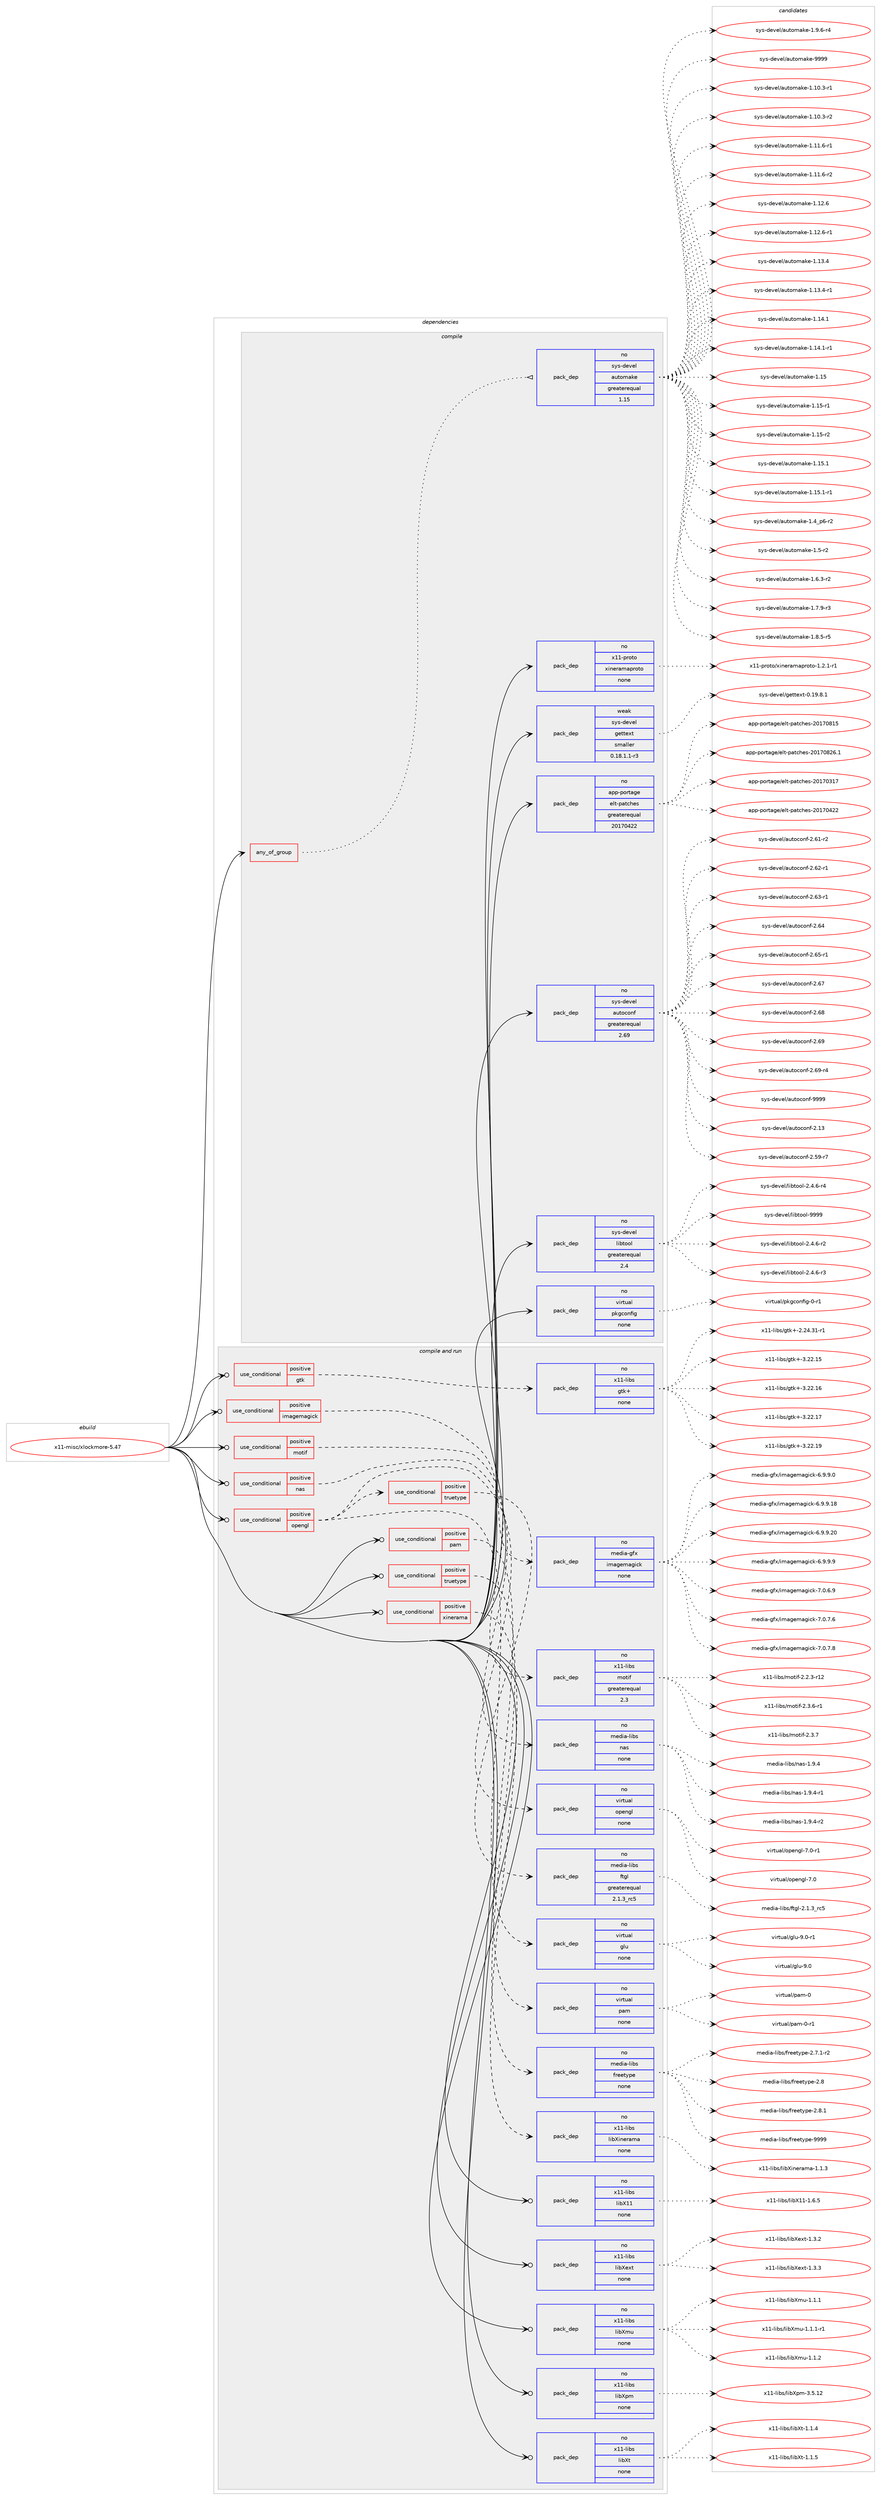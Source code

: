 digraph prolog {

# *************
# Graph options
# *************

newrank=true;
concentrate=true;
compound=true;
graph [rankdir=LR,fontname=Helvetica,fontsize=10,ranksep=1.5];#, ranksep=2.5, nodesep=0.2];
edge  [arrowhead=vee];
node  [fontname=Helvetica,fontsize=10];

# **********
# The ebuild
# **********

subgraph cluster_leftcol {
color=gray;
rank=same;
label=<<i>ebuild</i>>;
id [label="x11-misc/xlockmore-5.47", color=red, width=4, href="../x11-misc/xlockmore-5.47.svg"];
}

# ****************
# The dependencies
# ****************

subgraph cluster_midcol {
color=gray;
label=<<i>dependencies</i>>;
subgraph cluster_compile {
fillcolor="#eeeeee";
style=filled;
label=<<i>compile</i>>;
subgraph any9529 {
dependency525272 [label=<<TABLE BORDER="0" CELLBORDER="1" CELLSPACING="0" CELLPADDING="4"><TR><TD CELLPADDING="10">any_of_group</TD></TR></TABLE>>, shape=none, color=red];subgraph pack392001 {
dependency525273 [label=<<TABLE BORDER="0" CELLBORDER="1" CELLSPACING="0" CELLPADDING="4" WIDTH="220"><TR><TD ROWSPAN="6" CELLPADDING="30">pack_dep</TD></TR><TR><TD WIDTH="110">no</TD></TR><TR><TD>sys-devel</TD></TR><TR><TD>automake</TD></TR><TR><TD>greaterequal</TD></TR><TR><TD>1.15</TD></TR></TABLE>>, shape=none, color=blue];
}
dependency525272:e -> dependency525273:w [weight=20,style="dotted",arrowhead="oinv"];
}
id:e -> dependency525272:w [weight=20,style="solid",arrowhead="vee"];
subgraph pack392002 {
dependency525274 [label=<<TABLE BORDER="0" CELLBORDER="1" CELLSPACING="0" CELLPADDING="4" WIDTH="220"><TR><TD ROWSPAN="6" CELLPADDING="30">pack_dep</TD></TR><TR><TD WIDTH="110">no</TD></TR><TR><TD>app-portage</TD></TR><TR><TD>elt-patches</TD></TR><TR><TD>greaterequal</TD></TR><TR><TD>20170422</TD></TR></TABLE>>, shape=none, color=blue];
}
id:e -> dependency525274:w [weight=20,style="solid",arrowhead="vee"];
subgraph pack392003 {
dependency525275 [label=<<TABLE BORDER="0" CELLBORDER="1" CELLSPACING="0" CELLPADDING="4" WIDTH="220"><TR><TD ROWSPAN="6" CELLPADDING="30">pack_dep</TD></TR><TR><TD WIDTH="110">no</TD></TR><TR><TD>sys-devel</TD></TR><TR><TD>autoconf</TD></TR><TR><TD>greaterequal</TD></TR><TR><TD>2.69</TD></TR></TABLE>>, shape=none, color=blue];
}
id:e -> dependency525275:w [weight=20,style="solid",arrowhead="vee"];
subgraph pack392004 {
dependency525276 [label=<<TABLE BORDER="0" CELLBORDER="1" CELLSPACING="0" CELLPADDING="4" WIDTH="220"><TR><TD ROWSPAN="6" CELLPADDING="30">pack_dep</TD></TR><TR><TD WIDTH="110">no</TD></TR><TR><TD>sys-devel</TD></TR><TR><TD>libtool</TD></TR><TR><TD>greaterequal</TD></TR><TR><TD>2.4</TD></TR></TABLE>>, shape=none, color=blue];
}
id:e -> dependency525276:w [weight=20,style="solid",arrowhead="vee"];
subgraph pack392005 {
dependency525277 [label=<<TABLE BORDER="0" CELLBORDER="1" CELLSPACING="0" CELLPADDING="4" WIDTH="220"><TR><TD ROWSPAN="6" CELLPADDING="30">pack_dep</TD></TR><TR><TD WIDTH="110">no</TD></TR><TR><TD>virtual</TD></TR><TR><TD>pkgconfig</TD></TR><TR><TD>none</TD></TR><TR><TD></TD></TR></TABLE>>, shape=none, color=blue];
}
id:e -> dependency525277:w [weight=20,style="solid",arrowhead="vee"];
subgraph pack392006 {
dependency525278 [label=<<TABLE BORDER="0" CELLBORDER="1" CELLSPACING="0" CELLPADDING="4" WIDTH="220"><TR><TD ROWSPAN="6" CELLPADDING="30">pack_dep</TD></TR><TR><TD WIDTH="110">no</TD></TR><TR><TD>x11-proto</TD></TR><TR><TD>xineramaproto</TD></TR><TR><TD>none</TD></TR><TR><TD></TD></TR></TABLE>>, shape=none, color=blue];
}
id:e -> dependency525278:w [weight=20,style="solid",arrowhead="vee"];
subgraph pack392007 {
dependency525279 [label=<<TABLE BORDER="0" CELLBORDER="1" CELLSPACING="0" CELLPADDING="4" WIDTH="220"><TR><TD ROWSPAN="6" CELLPADDING="30">pack_dep</TD></TR><TR><TD WIDTH="110">weak</TD></TR><TR><TD>sys-devel</TD></TR><TR><TD>gettext</TD></TR><TR><TD>smaller</TD></TR><TR><TD>0.18.1.1-r3</TD></TR></TABLE>>, shape=none, color=blue];
}
id:e -> dependency525279:w [weight=20,style="solid",arrowhead="vee"];
}
subgraph cluster_compileandrun {
fillcolor="#eeeeee";
style=filled;
label=<<i>compile and run</i>>;
subgraph cond123399 {
dependency525280 [label=<<TABLE BORDER="0" CELLBORDER="1" CELLSPACING="0" CELLPADDING="4"><TR><TD ROWSPAN="3" CELLPADDING="10">use_conditional</TD></TR><TR><TD>positive</TD></TR><TR><TD>gtk</TD></TR></TABLE>>, shape=none, color=red];
subgraph pack392008 {
dependency525281 [label=<<TABLE BORDER="0" CELLBORDER="1" CELLSPACING="0" CELLPADDING="4" WIDTH="220"><TR><TD ROWSPAN="6" CELLPADDING="30">pack_dep</TD></TR><TR><TD WIDTH="110">no</TD></TR><TR><TD>x11-libs</TD></TR><TR><TD>gtk+</TD></TR><TR><TD>none</TD></TR><TR><TD></TD></TR></TABLE>>, shape=none, color=blue];
}
dependency525280:e -> dependency525281:w [weight=20,style="dashed",arrowhead="vee"];
}
id:e -> dependency525280:w [weight=20,style="solid",arrowhead="odotvee"];
subgraph cond123400 {
dependency525282 [label=<<TABLE BORDER="0" CELLBORDER="1" CELLSPACING="0" CELLPADDING="4"><TR><TD ROWSPAN="3" CELLPADDING="10">use_conditional</TD></TR><TR><TD>positive</TD></TR><TR><TD>imagemagick</TD></TR></TABLE>>, shape=none, color=red];
subgraph pack392009 {
dependency525283 [label=<<TABLE BORDER="0" CELLBORDER="1" CELLSPACING="0" CELLPADDING="4" WIDTH="220"><TR><TD ROWSPAN="6" CELLPADDING="30">pack_dep</TD></TR><TR><TD WIDTH="110">no</TD></TR><TR><TD>media-gfx</TD></TR><TR><TD>imagemagick</TD></TR><TR><TD>none</TD></TR><TR><TD></TD></TR></TABLE>>, shape=none, color=blue];
}
dependency525282:e -> dependency525283:w [weight=20,style="dashed",arrowhead="vee"];
}
id:e -> dependency525282:w [weight=20,style="solid",arrowhead="odotvee"];
subgraph cond123401 {
dependency525284 [label=<<TABLE BORDER="0" CELLBORDER="1" CELLSPACING="0" CELLPADDING="4"><TR><TD ROWSPAN="3" CELLPADDING="10">use_conditional</TD></TR><TR><TD>positive</TD></TR><TR><TD>motif</TD></TR></TABLE>>, shape=none, color=red];
subgraph pack392010 {
dependency525285 [label=<<TABLE BORDER="0" CELLBORDER="1" CELLSPACING="0" CELLPADDING="4" WIDTH="220"><TR><TD ROWSPAN="6" CELLPADDING="30">pack_dep</TD></TR><TR><TD WIDTH="110">no</TD></TR><TR><TD>x11-libs</TD></TR><TR><TD>motif</TD></TR><TR><TD>greaterequal</TD></TR><TR><TD>2.3</TD></TR></TABLE>>, shape=none, color=blue];
}
dependency525284:e -> dependency525285:w [weight=20,style="dashed",arrowhead="vee"];
}
id:e -> dependency525284:w [weight=20,style="solid",arrowhead="odotvee"];
subgraph cond123402 {
dependency525286 [label=<<TABLE BORDER="0" CELLBORDER="1" CELLSPACING="0" CELLPADDING="4"><TR><TD ROWSPAN="3" CELLPADDING="10">use_conditional</TD></TR><TR><TD>positive</TD></TR><TR><TD>nas</TD></TR></TABLE>>, shape=none, color=red];
subgraph pack392011 {
dependency525287 [label=<<TABLE BORDER="0" CELLBORDER="1" CELLSPACING="0" CELLPADDING="4" WIDTH="220"><TR><TD ROWSPAN="6" CELLPADDING="30">pack_dep</TD></TR><TR><TD WIDTH="110">no</TD></TR><TR><TD>media-libs</TD></TR><TR><TD>nas</TD></TR><TR><TD>none</TD></TR><TR><TD></TD></TR></TABLE>>, shape=none, color=blue];
}
dependency525286:e -> dependency525287:w [weight=20,style="dashed",arrowhead="vee"];
}
id:e -> dependency525286:w [weight=20,style="solid",arrowhead="odotvee"];
subgraph cond123403 {
dependency525288 [label=<<TABLE BORDER="0" CELLBORDER="1" CELLSPACING="0" CELLPADDING="4"><TR><TD ROWSPAN="3" CELLPADDING="10">use_conditional</TD></TR><TR><TD>positive</TD></TR><TR><TD>opengl</TD></TR></TABLE>>, shape=none, color=red];
subgraph pack392012 {
dependency525289 [label=<<TABLE BORDER="0" CELLBORDER="1" CELLSPACING="0" CELLPADDING="4" WIDTH="220"><TR><TD ROWSPAN="6" CELLPADDING="30">pack_dep</TD></TR><TR><TD WIDTH="110">no</TD></TR><TR><TD>virtual</TD></TR><TR><TD>opengl</TD></TR><TR><TD>none</TD></TR><TR><TD></TD></TR></TABLE>>, shape=none, color=blue];
}
dependency525288:e -> dependency525289:w [weight=20,style="dashed",arrowhead="vee"];
subgraph pack392013 {
dependency525290 [label=<<TABLE BORDER="0" CELLBORDER="1" CELLSPACING="0" CELLPADDING="4" WIDTH="220"><TR><TD ROWSPAN="6" CELLPADDING="30">pack_dep</TD></TR><TR><TD WIDTH="110">no</TD></TR><TR><TD>virtual</TD></TR><TR><TD>glu</TD></TR><TR><TD>none</TD></TR><TR><TD></TD></TR></TABLE>>, shape=none, color=blue];
}
dependency525288:e -> dependency525290:w [weight=20,style="dashed",arrowhead="vee"];
subgraph cond123404 {
dependency525291 [label=<<TABLE BORDER="0" CELLBORDER="1" CELLSPACING="0" CELLPADDING="4"><TR><TD ROWSPAN="3" CELLPADDING="10">use_conditional</TD></TR><TR><TD>positive</TD></TR><TR><TD>truetype</TD></TR></TABLE>>, shape=none, color=red];
subgraph pack392014 {
dependency525292 [label=<<TABLE BORDER="0" CELLBORDER="1" CELLSPACING="0" CELLPADDING="4" WIDTH="220"><TR><TD ROWSPAN="6" CELLPADDING="30">pack_dep</TD></TR><TR><TD WIDTH="110">no</TD></TR><TR><TD>media-libs</TD></TR><TR><TD>ftgl</TD></TR><TR><TD>greaterequal</TD></TR><TR><TD>2.1.3_rc5</TD></TR></TABLE>>, shape=none, color=blue];
}
dependency525291:e -> dependency525292:w [weight=20,style="dashed",arrowhead="vee"];
}
dependency525288:e -> dependency525291:w [weight=20,style="dashed",arrowhead="vee"];
}
id:e -> dependency525288:w [weight=20,style="solid",arrowhead="odotvee"];
subgraph cond123405 {
dependency525293 [label=<<TABLE BORDER="0" CELLBORDER="1" CELLSPACING="0" CELLPADDING="4"><TR><TD ROWSPAN="3" CELLPADDING="10">use_conditional</TD></TR><TR><TD>positive</TD></TR><TR><TD>pam</TD></TR></TABLE>>, shape=none, color=red];
subgraph pack392015 {
dependency525294 [label=<<TABLE BORDER="0" CELLBORDER="1" CELLSPACING="0" CELLPADDING="4" WIDTH="220"><TR><TD ROWSPAN="6" CELLPADDING="30">pack_dep</TD></TR><TR><TD WIDTH="110">no</TD></TR><TR><TD>virtual</TD></TR><TR><TD>pam</TD></TR><TR><TD>none</TD></TR><TR><TD></TD></TR></TABLE>>, shape=none, color=blue];
}
dependency525293:e -> dependency525294:w [weight=20,style="dashed",arrowhead="vee"];
}
id:e -> dependency525293:w [weight=20,style="solid",arrowhead="odotvee"];
subgraph cond123406 {
dependency525295 [label=<<TABLE BORDER="0" CELLBORDER="1" CELLSPACING="0" CELLPADDING="4"><TR><TD ROWSPAN="3" CELLPADDING="10">use_conditional</TD></TR><TR><TD>positive</TD></TR><TR><TD>truetype</TD></TR></TABLE>>, shape=none, color=red];
subgraph pack392016 {
dependency525296 [label=<<TABLE BORDER="0" CELLBORDER="1" CELLSPACING="0" CELLPADDING="4" WIDTH="220"><TR><TD ROWSPAN="6" CELLPADDING="30">pack_dep</TD></TR><TR><TD WIDTH="110">no</TD></TR><TR><TD>media-libs</TD></TR><TR><TD>freetype</TD></TR><TR><TD>none</TD></TR><TR><TD></TD></TR></TABLE>>, shape=none, color=blue];
}
dependency525295:e -> dependency525296:w [weight=20,style="dashed",arrowhead="vee"];
}
id:e -> dependency525295:w [weight=20,style="solid",arrowhead="odotvee"];
subgraph cond123407 {
dependency525297 [label=<<TABLE BORDER="0" CELLBORDER="1" CELLSPACING="0" CELLPADDING="4"><TR><TD ROWSPAN="3" CELLPADDING="10">use_conditional</TD></TR><TR><TD>positive</TD></TR><TR><TD>xinerama</TD></TR></TABLE>>, shape=none, color=red];
subgraph pack392017 {
dependency525298 [label=<<TABLE BORDER="0" CELLBORDER="1" CELLSPACING="0" CELLPADDING="4" WIDTH="220"><TR><TD ROWSPAN="6" CELLPADDING="30">pack_dep</TD></TR><TR><TD WIDTH="110">no</TD></TR><TR><TD>x11-libs</TD></TR><TR><TD>libXinerama</TD></TR><TR><TD>none</TD></TR><TR><TD></TD></TR></TABLE>>, shape=none, color=blue];
}
dependency525297:e -> dependency525298:w [weight=20,style="dashed",arrowhead="vee"];
}
id:e -> dependency525297:w [weight=20,style="solid",arrowhead="odotvee"];
subgraph pack392018 {
dependency525299 [label=<<TABLE BORDER="0" CELLBORDER="1" CELLSPACING="0" CELLPADDING="4" WIDTH="220"><TR><TD ROWSPAN="6" CELLPADDING="30">pack_dep</TD></TR><TR><TD WIDTH="110">no</TD></TR><TR><TD>x11-libs</TD></TR><TR><TD>libX11</TD></TR><TR><TD>none</TD></TR><TR><TD></TD></TR></TABLE>>, shape=none, color=blue];
}
id:e -> dependency525299:w [weight=20,style="solid",arrowhead="odotvee"];
subgraph pack392019 {
dependency525300 [label=<<TABLE BORDER="0" CELLBORDER="1" CELLSPACING="0" CELLPADDING="4" WIDTH="220"><TR><TD ROWSPAN="6" CELLPADDING="30">pack_dep</TD></TR><TR><TD WIDTH="110">no</TD></TR><TR><TD>x11-libs</TD></TR><TR><TD>libXext</TD></TR><TR><TD>none</TD></TR><TR><TD></TD></TR></TABLE>>, shape=none, color=blue];
}
id:e -> dependency525300:w [weight=20,style="solid",arrowhead="odotvee"];
subgraph pack392020 {
dependency525301 [label=<<TABLE BORDER="0" CELLBORDER="1" CELLSPACING="0" CELLPADDING="4" WIDTH="220"><TR><TD ROWSPAN="6" CELLPADDING="30">pack_dep</TD></TR><TR><TD WIDTH="110">no</TD></TR><TR><TD>x11-libs</TD></TR><TR><TD>libXmu</TD></TR><TR><TD>none</TD></TR><TR><TD></TD></TR></TABLE>>, shape=none, color=blue];
}
id:e -> dependency525301:w [weight=20,style="solid",arrowhead="odotvee"];
subgraph pack392021 {
dependency525302 [label=<<TABLE BORDER="0" CELLBORDER="1" CELLSPACING="0" CELLPADDING="4" WIDTH="220"><TR><TD ROWSPAN="6" CELLPADDING="30">pack_dep</TD></TR><TR><TD WIDTH="110">no</TD></TR><TR><TD>x11-libs</TD></TR><TR><TD>libXpm</TD></TR><TR><TD>none</TD></TR><TR><TD></TD></TR></TABLE>>, shape=none, color=blue];
}
id:e -> dependency525302:w [weight=20,style="solid",arrowhead="odotvee"];
subgraph pack392022 {
dependency525303 [label=<<TABLE BORDER="0" CELLBORDER="1" CELLSPACING="0" CELLPADDING="4" WIDTH="220"><TR><TD ROWSPAN="6" CELLPADDING="30">pack_dep</TD></TR><TR><TD WIDTH="110">no</TD></TR><TR><TD>x11-libs</TD></TR><TR><TD>libXt</TD></TR><TR><TD>none</TD></TR><TR><TD></TD></TR></TABLE>>, shape=none, color=blue];
}
id:e -> dependency525303:w [weight=20,style="solid",arrowhead="odotvee"];
}
subgraph cluster_run {
fillcolor="#eeeeee";
style=filled;
label=<<i>run</i>>;
}
}

# **************
# The candidates
# **************

subgraph cluster_choices {
rank=same;
color=gray;
label=<<i>candidates</i>>;

subgraph choice392001 {
color=black;
nodesep=1;
choice11512111545100101118101108479711711611110997107101454946494846514511449 [label="sys-devel/automake-1.10.3-r1", color=red, width=4,href="../sys-devel/automake-1.10.3-r1.svg"];
choice11512111545100101118101108479711711611110997107101454946494846514511450 [label="sys-devel/automake-1.10.3-r2", color=red, width=4,href="../sys-devel/automake-1.10.3-r2.svg"];
choice11512111545100101118101108479711711611110997107101454946494946544511449 [label="sys-devel/automake-1.11.6-r1", color=red, width=4,href="../sys-devel/automake-1.11.6-r1.svg"];
choice11512111545100101118101108479711711611110997107101454946494946544511450 [label="sys-devel/automake-1.11.6-r2", color=red, width=4,href="../sys-devel/automake-1.11.6-r2.svg"];
choice1151211154510010111810110847971171161111099710710145494649504654 [label="sys-devel/automake-1.12.6", color=red, width=4,href="../sys-devel/automake-1.12.6.svg"];
choice11512111545100101118101108479711711611110997107101454946495046544511449 [label="sys-devel/automake-1.12.6-r1", color=red, width=4,href="../sys-devel/automake-1.12.6-r1.svg"];
choice1151211154510010111810110847971171161111099710710145494649514652 [label="sys-devel/automake-1.13.4", color=red, width=4,href="../sys-devel/automake-1.13.4.svg"];
choice11512111545100101118101108479711711611110997107101454946495146524511449 [label="sys-devel/automake-1.13.4-r1", color=red, width=4,href="../sys-devel/automake-1.13.4-r1.svg"];
choice1151211154510010111810110847971171161111099710710145494649524649 [label="sys-devel/automake-1.14.1", color=red, width=4,href="../sys-devel/automake-1.14.1.svg"];
choice11512111545100101118101108479711711611110997107101454946495246494511449 [label="sys-devel/automake-1.14.1-r1", color=red, width=4,href="../sys-devel/automake-1.14.1-r1.svg"];
choice115121115451001011181011084797117116111109971071014549464953 [label="sys-devel/automake-1.15", color=red, width=4,href="../sys-devel/automake-1.15.svg"];
choice1151211154510010111810110847971171161111099710710145494649534511449 [label="sys-devel/automake-1.15-r1", color=red, width=4,href="../sys-devel/automake-1.15-r1.svg"];
choice1151211154510010111810110847971171161111099710710145494649534511450 [label="sys-devel/automake-1.15-r2", color=red, width=4,href="../sys-devel/automake-1.15-r2.svg"];
choice1151211154510010111810110847971171161111099710710145494649534649 [label="sys-devel/automake-1.15.1", color=red, width=4,href="../sys-devel/automake-1.15.1.svg"];
choice11512111545100101118101108479711711611110997107101454946495346494511449 [label="sys-devel/automake-1.15.1-r1", color=red, width=4,href="../sys-devel/automake-1.15.1-r1.svg"];
choice115121115451001011181011084797117116111109971071014549465295112544511450 [label="sys-devel/automake-1.4_p6-r2", color=red, width=4,href="../sys-devel/automake-1.4_p6-r2.svg"];
choice11512111545100101118101108479711711611110997107101454946534511450 [label="sys-devel/automake-1.5-r2", color=red, width=4,href="../sys-devel/automake-1.5-r2.svg"];
choice115121115451001011181011084797117116111109971071014549465446514511450 [label="sys-devel/automake-1.6.3-r2", color=red, width=4,href="../sys-devel/automake-1.6.3-r2.svg"];
choice115121115451001011181011084797117116111109971071014549465546574511451 [label="sys-devel/automake-1.7.9-r3", color=red, width=4,href="../sys-devel/automake-1.7.9-r3.svg"];
choice115121115451001011181011084797117116111109971071014549465646534511453 [label="sys-devel/automake-1.8.5-r5", color=red, width=4,href="../sys-devel/automake-1.8.5-r5.svg"];
choice115121115451001011181011084797117116111109971071014549465746544511452 [label="sys-devel/automake-1.9.6-r4", color=red, width=4,href="../sys-devel/automake-1.9.6-r4.svg"];
choice115121115451001011181011084797117116111109971071014557575757 [label="sys-devel/automake-9999", color=red, width=4,href="../sys-devel/automake-9999.svg"];
dependency525273:e -> choice11512111545100101118101108479711711611110997107101454946494846514511449:w [style=dotted,weight="100"];
dependency525273:e -> choice11512111545100101118101108479711711611110997107101454946494846514511450:w [style=dotted,weight="100"];
dependency525273:e -> choice11512111545100101118101108479711711611110997107101454946494946544511449:w [style=dotted,weight="100"];
dependency525273:e -> choice11512111545100101118101108479711711611110997107101454946494946544511450:w [style=dotted,weight="100"];
dependency525273:e -> choice1151211154510010111810110847971171161111099710710145494649504654:w [style=dotted,weight="100"];
dependency525273:e -> choice11512111545100101118101108479711711611110997107101454946495046544511449:w [style=dotted,weight="100"];
dependency525273:e -> choice1151211154510010111810110847971171161111099710710145494649514652:w [style=dotted,weight="100"];
dependency525273:e -> choice11512111545100101118101108479711711611110997107101454946495146524511449:w [style=dotted,weight="100"];
dependency525273:e -> choice1151211154510010111810110847971171161111099710710145494649524649:w [style=dotted,weight="100"];
dependency525273:e -> choice11512111545100101118101108479711711611110997107101454946495246494511449:w [style=dotted,weight="100"];
dependency525273:e -> choice115121115451001011181011084797117116111109971071014549464953:w [style=dotted,weight="100"];
dependency525273:e -> choice1151211154510010111810110847971171161111099710710145494649534511449:w [style=dotted,weight="100"];
dependency525273:e -> choice1151211154510010111810110847971171161111099710710145494649534511450:w [style=dotted,weight="100"];
dependency525273:e -> choice1151211154510010111810110847971171161111099710710145494649534649:w [style=dotted,weight="100"];
dependency525273:e -> choice11512111545100101118101108479711711611110997107101454946495346494511449:w [style=dotted,weight="100"];
dependency525273:e -> choice115121115451001011181011084797117116111109971071014549465295112544511450:w [style=dotted,weight="100"];
dependency525273:e -> choice11512111545100101118101108479711711611110997107101454946534511450:w [style=dotted,weight="100"];
dependency525273:e -> choice115121115451001011181011084797117116111109971071014549465446514511450:w [style=dotted,weight="100"];
dependency525273:e -> choice115121115451001011181011084797117116111109971071014549465546574511451:w [style=dotted,weight="100"];
dependency525273:e -> choice115121115451001011181011084797117116111109971071014549465646534511453:w [style=dotted,weight="100"];
dependency525273:e -> choice115121115451001011181011084797117116111109971071014549465746544511452:w [style=dotted,weight="100"];
dependency525273:e -> choice115121115451001011181011084797117116111109971071014557575757:w [style=dotted,weight="100"];
}
subgraph choice392002 {
color=black;
nodesep=1;
choice97112112451121111141169710310147101108116451129711699104101115455048495548514955 [label="app-portage/elt-patches-20170317", color=red, width=4,href="../app-portage/elt-patches-20170317.svg"];
choice97112112451121111141169710310147101108116451129711699104101115455048495548525050 [label="app-portage/elt-patches-20170422", color=red, width=4,href="../app-portage/elt-patches-20170422.svg"];
choice97112112451121111141169710310147101108116451129711699104101115455048495548564953 [label="app-portage/elt-patches-20170815", color=red, width=4,href="../app-portage/elt-patches-20170815.svg"];
choice971121124511211111411697103101471011081164511297116991041011154550484955485650544649 [label="app-portage/elt-patches-20170826.1", color=red, width=4,href="../app-portage/elt-patches-20170826.1.svg"];
dependency525274:e -> choice97112112451121111141169710310147101108116451129711699104101115455048495548514955:w [style=dotted,weight="100"];
dependency525274:e -> choice97112112451121111141169710310147101108116451129711699104101115455048495548525050:w [style=dotted,weight="100"];
dependency525274:e -> choice97112112451121111141169710310147101108116451129711699104101115455048495548564953:w [style=dotted,weight="100"];
dependency525274:e -> choice971121124511211111411697103101471011081164511297116991041011154550484955485650544649:w [style=dotted,weight="100"];
}
subgraph choice392003 {
color=black;
nodesep=1;
choice115121115451001011181011084797117116111991111101024550464951 [label="sys-devel/autoconf-2.13", color=red, width=4,href="../sys-devel/autoconf-2.13.svg"];
choice1151211154510010111810110847971171161119911111010245504653574511455 [label="sys-devel/autoconf-2.59-r7", color=red, width=4,href="../sys-devel/autoconf-2.59-r7.svg"];
choice1151211154510010111810110847971171161119911111010245504654494511450 [label="sys-devel/autoconf-2.61-r2", color=red, width=4,href="../sys-devel/autoconf-2.61-r2.svg"];
choice1151211154510010111810110847971171161119911111010245504654504511449 [label="sys-devel/autoconf-2.62-r1", color=red, width=4,href="../sys-devel/autoconf-2.62-r1.svg"];
choice1151211154510010111810110847971171161119911111010245504654514511449 [label="sys-devel/autoconf-2.63-r1", color=red, width=4,href="../sys-devel/autoconf-2.63-r1.svg"];
choice115121115451001011181011084797117116111991111101024550465452 [label="sys-devel/autoconf-2.64", color=red, width=4,href="../sys-devel/autoconf-2.64.svg"];
choice1151211154510010111810110847971171161119911111010245504654534511449 [label="sys-devel/autoconf-2.65-r1", color=red, width=4,href="../sys-devel/autoconf-2.65-r1.svg"];
choice115121115451001011181011084797117116111991111101024550465455 [label="sys-devel/autoconf-2.67", color=red, width=4,href="../sys-devel/autoconf-2.67.svg"];
choice115121115451001011181011084797117116111991111101024550465456 [label="sys-devel/autoconf-2.68", color=red, width=4,href="../sys-devel/autoconf-2.68.svg"];
choice115121115451001011181011084797117116111991111101024550465457 [label="sys-devel/autoconf-2.69", color=red, width=4,href="../sys-devel/autoconf-2.69.svg"];
choice1151211154510010111810110847971171161119911111010245504654574511452 [label="sys-devel/autoconf-2.69-r4", color=red, width=4,href="../sys-devel/autoconf-2.69-r4.svg"];
choice115121115451001011181011084797117116111991111101024557575757 [label="sys-devel/autoconf-9999", color=red, width=4,href="../sys-devel/autoconf-9999.svg"];
dependency525275:e -> choice115121115451001011181011084797117116111991111101024550464951:w [style=dotted,weight="100"];
dependency525275:e -> choice1151211154510010111810110847971171161119911111010245504653574511455:w [style=dotted,weight="100"];
dependency525275:e -> choice1151211154510010111810110847971171161119911111010245504654494511450:w [style=dotted,weight="100"];
dependency525275:e -> choice1151211154510010111810110847971171161119911111010245504654504511449:w [style=dotted,weight="100"];
dependency525275:e -> choice1151211154510010111810110847971171161119911111010245504654514511449:w [style=dotted,weight="100"];
dependency525275:e -> choice115121115451001011181011084797117116111991111101024550465452:w [style=dotted,weight="100"];
dependency525275:e -> choice1151211154510010111810110847971171161119911111010245504654534511449:w [style=dotted,weight="100"];
dependency525275:e -> choice115121115451001011181011084797117116111991111101024550465455:w [style=dotted,weight="100"];
dependency525275:e -> choice115121115451001011181011084797117116111991111101024550465456:w [style=dotted,weight="100"];
dependency525275:e -> choice115121115451001011181011084797117116111991111101024550465457:w [style=dotted,weight="100"];
dependency525275:e -> choice1151211154510010111810110847971171161119911111010245504654574511452:w [style=dotted,weight="100"];
dependency525275:e -> choice115121115451001011181011084797117116111991111101024557575757:w [style=dotted,weight="100"];
}
subgraph choice392004 {
color=black;
nodesep=1;
choice1151211154510010111810110847108105981161111111084550465246544511450 [label="sys-devel/libtool-2.4.6-r2", color=red, width=4,href="../sys-devel/libtool-2.4.6-r2.svg"];
choice1151211154510010111810110847108105981161111111084550465246544511451 [label="sys-devel/libtool-2.4.6-r3", color=red, width=4,href="../sys-devel/libtool-2.4.6-r3.svg"];
choice1151211154510010111810110847108105981161111111084550465246544511452 [label="sys-devel/libtool-2.4.6-r4", color=red, width=4,href="../sys-devel/libtool-2.4.6-r4.svg"];
choice1151211154510010111810110847108105981161111111084557575757 [label="sys-devel/libtool-9999", color=red, width=4,href="../sys-devel/libtool-9999.svg"];
dependency525276:e -> choice1151211154510010111810110847108105981161111111084550465246544511450:w [style=dotted,weight="100"];
dependency525276:e -> choice1151211154510010111810110847108105981161111111084550465246544511451:w [style=dotted,weight="100"];
dependency525276:e -> choice1151211154510010111810110847108105981161111111084550465246544511452:w [style=dotted,weight="100"];
dependency525276:e -> choice1151211154510010111810110847108105981161111111084557575757:w [style=dotted,weight="100"];
}
subgraph choice392005 {
color=black;
nodesep=1;
choice11810511411611797108471121071039911111010210510345484511449 [label="virtual/pkgconfig-0-r1", color=red, width=4,href="../virtual/pkgconfig-0-r1.svg"];
dependency525277:e -> choice11810511411611797108471121071039911111010210510345484511449:w [style=dotted,weight="100"];
}
subgraph choice392006 {
color=black;
nodesep=1;
choice1204949451121141111161114712010511010111497109971121141111161114549465046494511449 [label="x11-proto/xineramaproto-1.2.1-r1", color=red, width=4,href="../x11-proto/xineramaproto-1.2.1-r1.svg"];
dependency525278:e -> choice1204949451121141111161114712010511010111497109971121141111161114549465046494511449:w [style=dotted,weight="100"];
}
subgraph choice392007 {
color=black;
nodesep=1;
choice1151211154510010111810110847103101116116101120116454846495746564649 [label="sys-devel/gettext-0.19.8.1", color=red, width=4,href="../sys-devel/gettext-0.19.8.1.svg"];
dependency525279:e -> choice1151211154510010111810110847103101116116101120116454846495746564649:w [style=dotted,weight="100"];
}
subgraph choice392008 {
color=black;
nodesep=1;
choice12049494510810598115471031161074345504650524651494511449 [label="x11-libs/gtk+-2.24.31-r1", color=red, width=4,href="../x11-libs/gtk+-2.24.31-r1.svg"];
choice1204949451081059811547103116107434551465050464953 [label="x11-libs/gtk+-3.22.15", color=red, width=4,href="../x11-libs/gtk+-3.22.15.svg"];
choice1204949451081059811547103116107434551465050464954 [label="x11-libs/gtk+-3.22.16", color=red, width=4,href="../x11-libs/gtk+-3.22.16.svg"];
choice1204949451081059811547103116107434551465050464955 [label="x11-libs/gtk+-3.22.17", color=red, width=4,href="../x11-libs/gtk+-3.22.17.svg"];
choice1204949451081059811547103116107434551465050464957 [label="x11-libs/gtk+-3.22.19", color=red, width=4,href="../x11-libs/gtk+-3.22.19.svg"];
dependency525281:e -> choice12049494510810598115471031161074345504650524651494511449:w [style=dotted,weight="100"];
dependency525281:e -> choice1204949451081059811547103116107434551465050464953:w [style=dotted,weight="100"];
dependency525281:e -> choice1204949451081059811547103116107434551465050464954:w [style=dotted,weight="100"];
dependency525281:e -> choice1204949451081059811547103116107434551465050464955:w [style=dotted,weight="100"];
dependency525281:e -> choice1204949451081059811547103116107434551465050464957:w [style=dotted,weight="100"];
}
subgraph choice392009 {
color=black;
nodesep=1;
choice1091011001059745103102120471051099710310110997103105991074554465746574648 [label="media-gfx/imagemagick-6.9.9.0", color=red, width=4,href="../media-gfx/imagemagick-6.9.9.0.svg"];
choice109101100105974510310212047105109971031011099710310599107455446574657464956 [label="media-gfx/imagemagick-6.9.9.18", color=red, width=4,href="../media-gfx/imagemagick-6.9.9.18.svg"];
choice109101100105974510310212047105109971031011099710310599107455446574657465048 [label="media-gfx/imagemagick-6.9.9.20", color=red, width=4,href="../media-gfx/imagemagick-6.9.9.20.svg"];
choice1091011001059745103102120471051099710310110997103105991074554465746574657 [label="media-gfx/imagemagick-6.9.9.9", color=red, width=4,href="../media-gfx/imagemagick-6.9.9.9.svg"];
choice1091011001059745103102120471051099710310110997103105991074555464846544657 [label="media-gfx/imagemagick-7.0.6.9", color=red, width=4,href="../media-gfx/imagemagick-7.0.6.9.svg"];
choice1091011001059745103102120471051099710310110997103105991074555464846554654 [label="media-gfx/imagemagick-7.0.7.6", color=red, width=4,href="../media-gfx/imagemagick-7.0.7.6.svg"];
choice1091011001059745103102120471051099710310110997103105991074555464846554656 [label="media-gfx/imagemagick-7.0.7.8", color=red, width=4,href="../media-gfx/imagemagick-7.0.7.8.svg"];
dependency525283:e -> choice1091011001059745103102120471051099710310110997103105991074554465746574648:w [style=dotted,weight="100"];
dependency525283:e -> choice109101100105974510310212047105109971031011099710310599107455446574657464956:w [style=dotted,weight="100"];
dependency525283:e -> choice109101100105974510310212047105109971031011099710310599107455446574657465048:w [style=dotted,weight="100"];
dependency525283:e -> choice1091011001059745103102120471051099710310110997103105991074554465746574657:w [style=dotted,weight="100"];
dependency525283:e -> choice1091011001059745103102120471051099710310110997103105991074555464846544657:w [style=dotted,weight="100"];
dependency525283:e -> choice1091011001059745103102120471051099710310110997103105991074555464846554654:w [style=dotted,weight="100"];
dependency525283:e -> choice1091011001059745103102120471051099710310110997103105991074555464846554656:w [style=dotted,weight="100"];
}
subgraph choice392010 {
color=black;
nodesep=1;
choice1204949451081059811547109111116105102455046504651451144950 [label="x11-libs/motif-2.2.3-r12", color=red, width=4,href="../x11-libs/motif-2.2.3-r12.svg"];
choice12049494510810598115471091111161051024550465146544511449 [label="x11-libs/motif-2.3.6-r1", color=red, width=4,href="../x11-libs/motif-2.3.6-r1.svg"];
choice1204949451081059811547109111116105102455046514655 [label="x11-libs/motif-2.3.7", color=red, width=4,href="../x11-libs/motif-2.3.7.svg"];
dependency525285:e -> choice1204949451081059811547109111116105102455046504651451144950:w [style=dotted,weight="100"];
dependency525285:e -> choice12049494510810598115471091111161051024550465146544511449:w [style=dotted,weight="100"];
dependency525285:e -> choice1204949451081059811547109111116105102455046514655:w [style=dotted,weight="100"];
}
subgraph choice392011 {
color=black;
nodesep=1;
choice1091011001059745108105981154711097115454946574652 [label="media-libs/nas-1.9.4", color=red, width=4,href="../media-libs/nas-1.9.4.svg"];
choice10910110010597451081059811547110971154549465746524511449 [label="media-libs/nas-1.9.4-r1", color=red, width=4,href="../media-libs/nas-1.9.4-r1.svg"];
choice10910110010597451081059811547110971154549465746524511450 [label="media-libs/nas-1.9.4-r2", color=red, width=4,href="../media-libs/nas-1.9.4-r2.svg"];
dependency525287:e -> choice1091011001059745108105981154711097115454946574652:w [style=dotted,weight="100"];
dependency525287:e -> choice10910110010597451081059811547110971154549465746524511449:w [style=dotted,weight="100"];
dependency525287:e -> choice10910110010597451081059811547110971154549465746524511450:w [style=dotted,weight="100"];
}
subgraph choice392012 {
color=black;
nodesep=1;
choice118105114116117971084711111210111010310845554648 [label="virtual/opengl-7.0", color=red, width=4,href="../virtual/opengl-7.0.svg"];
choice1181051141161179710847111112101110103108455546484511449 [label="virtual/opengl-7.0-r1", color=red, width=4,href="../virtual/opengl-7.0-r1.svg"];
dependency525289:e -> choice118105114116117971084711111210111010310845554648:w [style=dotted,weight="100"];
dependency525289:e -> choice1181051141161179710847111112101110103108455546484511449:w [style=dotted,weight="100"];
}
subgraph choice392013 {
color=black;
nodesep=1;
choice118105114116117971084710310811745574648 [label="virtual/glu-9.0", color=red, width=4,href="../virtual/glu-9.0.svg"];
choice1181051141161179710847103108117455746484511449 [label="virtual/glu-9.0-r1", color=red, width=4,href="../virtual/glu-9.0-r1.svg"];
dependency525290:e -> choice118105114116117971084710310811745574648:w [style=dotted,weight="100"];
dependency525290:e -> choice1181051141161179710847103108117455746484511449:w [style=dotted,weight="100"];
}
subgraph choice392014 {
color=black;
nodesep=1;
choice10910110010597451081059811547102116103108455046494651951149953 [label="media-libs/ftgl-2.1.3_rc5", color=red, width=4,href="../media-libs/ftgl-2.1.3_rc5.svg"];
dependency525292:e -> choice10910110010597451081059811547102116103108455046494651951149953:w [style=dotted,weight="100"];
}
subgraph choice392015 {
color=black;
nodesep=1;
choice1181051141161179710847112971094548 [label="virtual/pam-0", color=red, width=4,href="../virtual/pam-0.svg"];
choice11810511411611797108471129710945484511449 [label="virtual/pam-0-r1", color=red, width=4,href="../virtual/pam-0-r1.svg"];
dependency525294:e -> choice1181051141161179710847112971094548:w [style=dotted,weight="100"];
dependency525294:e -> choice11810511411611797108471129710945484511449:w [style=dotted,weight="100"];
}
subgraph choice392016 {
color=black;
nodesep=1;
choice109101100105974510810598115471021141011011161211121014550465546494511450 [label="media-libs/freetype-2.7.1-r2", color=red, width=4,href="../media-libs/freetype-2.7.1-r2.svg"];
choice1091011001059745108105981154710211410110111612111210145504656 [label="media-libs/freetype-2.8", color=red, width=4,href="../media-libs/freetype-2.8.svg"];
choice10910110010597451081059811547102114101101116121112101455046564649 [label="media-libs/freetype-2.8.1", color=red, width=4,href="../media-libs/freetype-2.8.1.svg"];
choice109101100105974510810598115471021141011011161211121014557575757 [label="media-libs/freetype-9999", color=red, width=4,href="../media-libs/freetype-9999.svg"];
dependency525296:e -> choice109101100105974510810598115471021141011011161211121014550465546494511450:w [style=dotted,weight="100"];
dependency525296:e -> choice1091011001059745108105981154710211410110111612111210145504656:w [style=dotted,weight="100"];
dependency525296:e -> choice10910110010597451081059811547102114101101116121112101455046564649:w [style=dotted,weight="100"];
dependency525296:e -> choice109101100105974510810598115471021141011011161211121014557575757:w [style=dotted,weight="100"];
}
subgraph choice392017 {
color=black;
nodesep=1;
choice120494945108105981154710810598881051101011149710997454946494651 [label="x11-libs/libXinerama-1.1.3", color=red, width=4,href="../x11-libs/libXinerama-1.1.3.svg"];
dependency525298:e -> choice120494945108105981154710810598881051101011149710997454946494651:w [style=dotted,weight="100"];
}
subgraph choice392018 {
color=black;
nodesep=1;
choice120494945108105981154710810598884949454946544653 [label="x11-libs/libX11-1.6.5", color=red, width=4,href="../x11-libs/libX11-1.6.5.svg"];
dependency525299:e -> choice120494945108105981154710810598884949454946544653:w [style=dotted,weight="100"];
}
subgraph choice392019 {
color=black;
nodesep=1;
choice12049494510810598115471081059888101120116454946514650 [label="x11-libs/libXext-1.3.2", color=red, width=4,href="../x11-libs/libXext-1.3.2.svg"];
choice12049494510810598115471081059888101120116454946514651 [label="x11-libs/libXext-1.3.3", color=red, width=4,href="../x11-libs/libXext-1.3.3.svg"];
dependency525300:e -> choice12049494510810598115471081059888101120116454946514650:w [style=dotted,weight="100"];
dependency525300:e -> choice12049494510810598115471081059888101120116454946514651:w [style=dotted,weight="100"];
}
subgraph choice392020 {
color=black;
nodesep=1;
choice12049494510810598115471081059888109117454946494649 [label="x11-libs/libXmu-1.1.1", color=red, width=4,href="../x11-libs/libXmu-1.1.1.svg"];
choice120494945108105981154710810598881091174549464946494511449 [label="x11-libs/libXmu-1.1.1-r1", color=red, width=4,href="../x11-libs/libXmu-1.1.1-r1.svg"];
choice12049494510810598115471081059888109117454946494650 [label="x11-libs/libXmu-1.1.2", color=red, width=4,href="../x11-libs/libXmu-1.1.2.svg"];
dependency525301:e -> choice12049494510810598115471081059888109117454946494649:w [style=dotted,weight="100"];
dependency525301:e -> choice120494945108105981154710810598881091174549464946494511449:w [style=dotted,weight="100"];
dependency525301:e -> choice12049494510810598115471081059888109117454946494650:w [style=dotted,weight="100"];
}
subgraph choice392021 {
color=black;
nodesep=1;
choice1204949451081059811547108105988811210945514653464950 [label="x11-libs/libXpm-3.5.12", color=red, width=4,href="../x11-libs/libXpm-3.5.12.svg"];
dependency525302:e -> choice1204949451081059811547108105988811210945514653464950:w [style=dotted,weight="100"];
}
subgraph choice392022 {
color=black;
nodesep=1;
choice12049494510810598115471081059888116454946494652 [label="x11-libs/libXt-1.1.4", color=red, width=4,href="../x11-libs/libXt-1.1.4.svg"];
choice12049494510810598115471081059888116454946494653 [label="x11-libs/libXt-1.1.5", color=red, width=4,href="../x11-libs/libXt-1.1.5.svg"];
dependency525303:e -> choice12049494510810598115471081059888116454946494652:w [style=dotted,weight="100"];
dependency525303:e -> choice12049494510810598115471081059888116454946494653:w [style=dotted,weight="100"];
}
}

}

